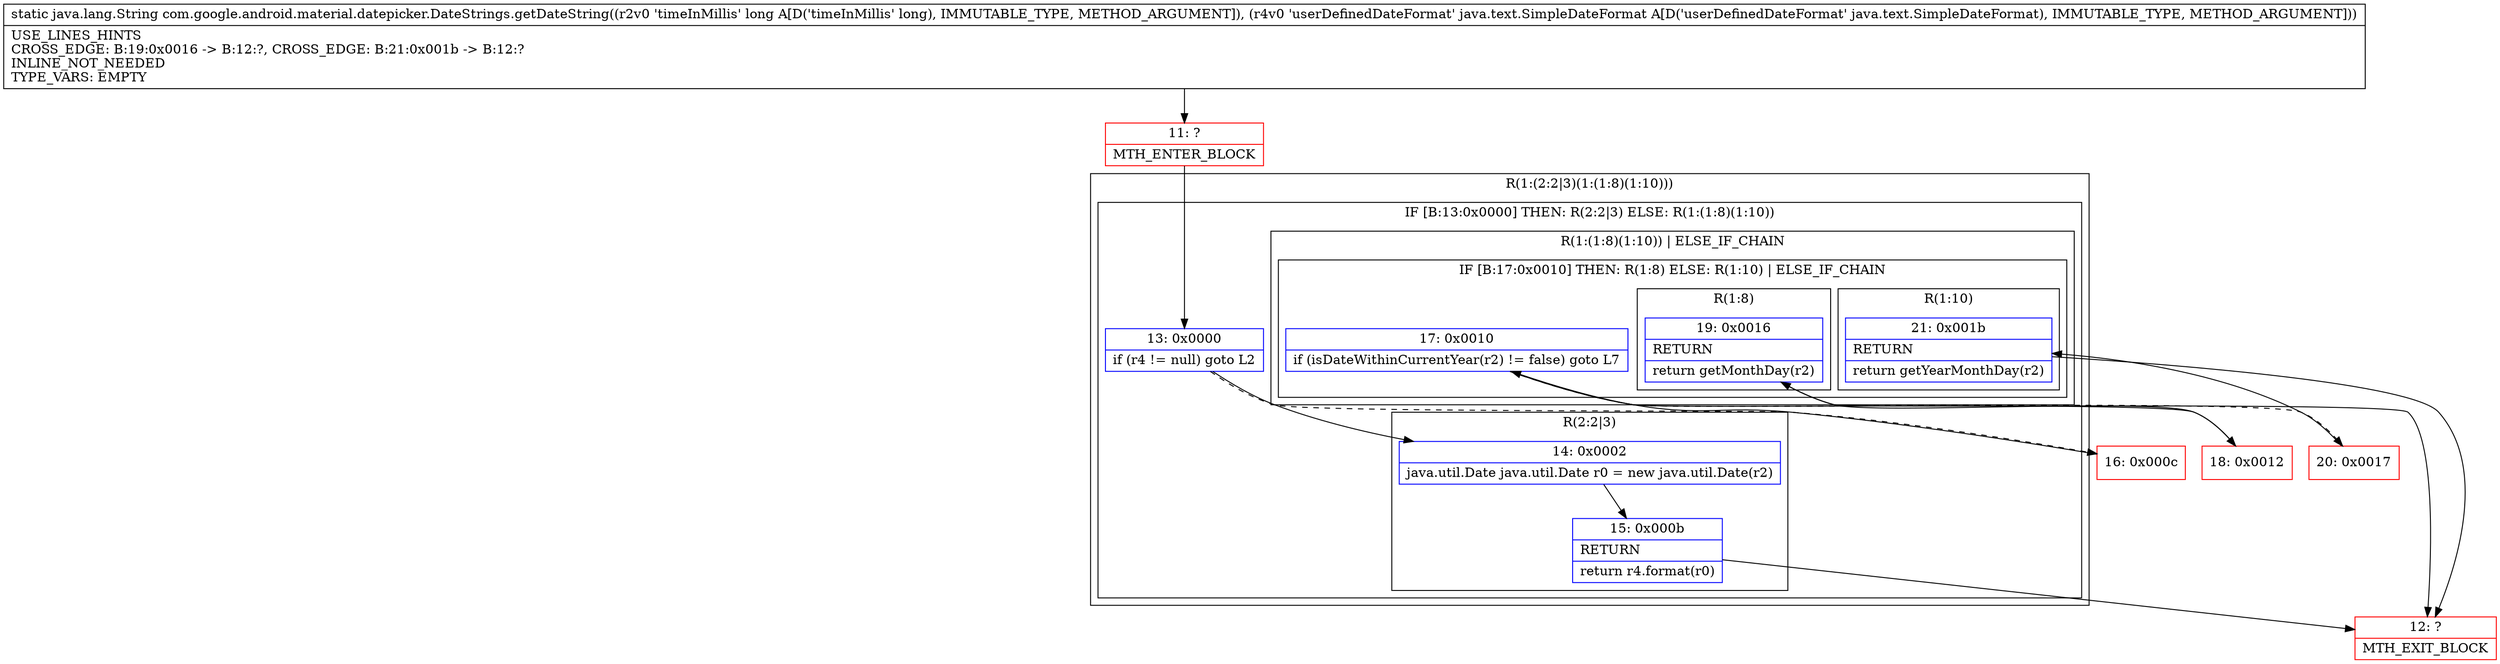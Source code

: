 digraph "CFG forcom.google.android.material.datepicker.DateStrings.getDateString(JLjava\/text\/SimpleDateFormat;)Ljava\/lang\/String;" {
subgraph cluster_Region_194791471 {
label = "R(1:(2:2|3)(1:(1:8)(1:10)))";
node [shape=record,color=blue];
subgraph cluster_IfRegion_894321856 {
label = "IF [B:13:0x0000] THEN: R(2:2|3) ELSE: R(1:(1:8)(1:10))";
node [shape=record,color=blue];
Node_13 [shape=record,label="{13\:\ 0x0000|if (r4 != null) goto L2\l}"];
subgraph cluster_Region_164902905 {
label = "R(2:2|3)";
node [shape=record,color=blue];
Node_14 [shape=record,label="{14\:\ 0x0002|java.util.Date java.util.Date r0 = new java.util.Date(r2)\l}"];
Node_15 [shape=record,label="{15\:\ 0x000b|RETURN\l|return r4.format(r0)\l}"];
}
subgraph cluster_Region_1636060713 {
label = "R(1:(1:8)(1:10)) | ELSE_IF_CHAIN\l";
node [shape=record,color=blue];
subgraph cluster_IfRegion_1428080575 {
label = "IF [B:17:0x0010] THEN: R(1:8) ELSE: R(1:10) | ELSE_IF_CHAIN\l";
node [shape=record,color=blue];
Node_17 [shape=record,label="{17\:\ 0x0010|if (isDateWithinCurrentYear(r2) != false) goto L7\l}"];
subgraph cluster_Region_1009393667 {
label = "R(1:8)";
node [shape=record,color=blue];
Node_19 [shape=record,label="{19\:\ 0x0016|RETURN\l|return getMonthDay(r2)\l}"];
}
subgraph cluster_Region_2072320770 {
label = "R(1:10)";
node [shape=record,color=blue];
Node_21 [shape=record,label="{21\:\ 0x001b|RETURN\l|return getYearMonthDay(r2)\l}"];
}
}
}
}
}
Node_11 [shape=record,color=red,label="{11\:\ ?|MTH_ENTER_BLOCK\l}"];
Node_12 [shape=record,color=red,label="{12\:\ ?|MTH_EXIT_BLOCK\l}"];
Node_16 [shape=record,color=red,label="{16\:\ 0x000c}"];
Node_18 [shape=record,color=red,label="{18\:\ 0x0012}"];
Node_20 [shape=record,color=red,label="{20\:\ 0x0017}"];
MethodNode[shape=record,label="{static java.lang.String com.google.android.material.datepicker.DateStrings.getDateString((r2v0 'timeInMillis' long A[D('timeInMillis' long), IMMUTABLE_TYPE, METHOD_ARGUMENT]), (r4v0 'userDefinedDateFormat' java.text.SimpleDateFormat A[D('userDefinedDateFormat' java.text.SimpleDateFormat), IMMUTABLE_TYPE, METHOD_ARGUMENT]))  | USE_LINES_HINTS\lCROSS_EDGE: B:19:0x0016 \-\> B:12:?, CROSS_EDGE: B:21:0x001b \-\> B:12:?\lINLINE_NOT_NEEDED\lTYPE_VARS: EMPTY\l}"];
MethodNode -> Node_11;Node_13 -> Node_14;
Node_13 -> Node_16[style=dashed];
Node_14 -> Node_15;
Node_15 -> Node_12;
Node_17 -> Node_18;
Node_17 -> Node_20[style=dashed];
Node_19 -> Node_12;
Node_21 -> Node_12;
Node_11 -> Node_13;
Node_16 -> Node_17;
Node_18 -> Node_19;
Node_20 -> Node_21;
}

